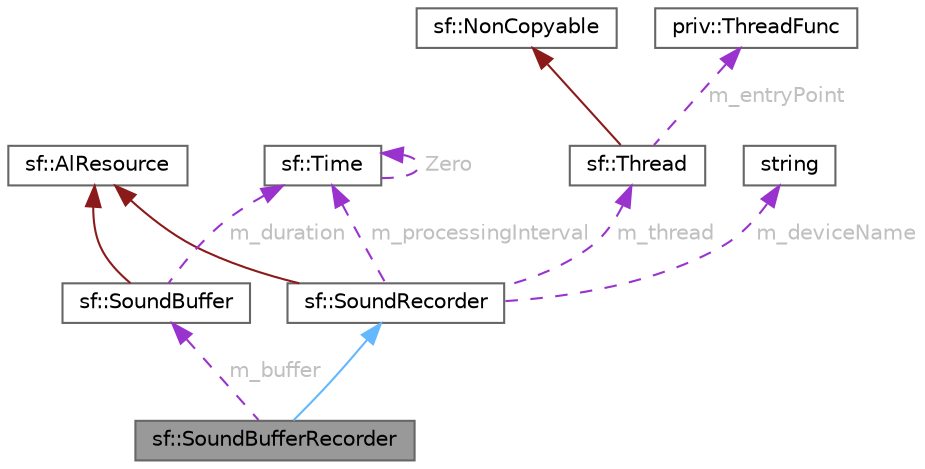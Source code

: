 digraph "sf::SoundBufferRecorder"
{
 // INTERACTIVE_SVG=YES
 // LATEX_PDF_SIZE
  bgcolor="transparent";
  edge [fontname=Helvetica,fontsize=10,labelfontname=Helvetica,labelfontsize=10];
  node [fontname=Helvetica,fontsize=10,shape=box,height=0.2,width=0.4];
  Node1 [id="Node000001",label="sf::SoundBufferRecorder",height=0.2,width=0.4,color="gray40", fillcolor="grey60", style="filled", fontcolor="black",tooltip="Specialized SoundRecorder which stores the captured audio data into a sound buffer."];
  Node2 -> Node1 [id="edge1_Node000001_Node000002",dir="back",color="steelblue1",style="solid",tooltip=" "];
  Node2 [id="Node000002",label="sf::SoundRecorder",height=0.2,width=0.4,color="gray40", fillcolor="white", style="filled",URL="$a01661.html",tooltip="Abstract base class for capturing sound data."];
  Node3 -> Node2 [id="edge2_Node000002_Node000003",dir="back",color="firebrick4",style="solid",tooltip=" "];
  Node3 [id="Node000003",label="sf::AlResource",height=0.2,width=0.4,color="gray40", fillcolor="white", style="filled",URL="$a01601.html",tooltip="Base class for classes that require an OpenAL context."];
  Node4 -> Node2 [id="edge3_Node000002_Node000004",dir="back",color="darkorchid3",style="dashed",tooltip=" ",label=" m_thread",fontcolor="grey" ];
  Node4 [id="Node000004",label="sf::Thread",height=0.2,width=0.4,color="gray40", fillcolor="white", style="filled",URL="$a01905.html",tooltip="Utility class to manipulate threads."];
  Node5 -> Node4 [id="edge4_Node000004_Node000005",dir="back",color="firebrick4",style="solid",tooltip=" "];
  Node5 [id="Node000005",label="sf::NonCopyable",height=0.2,width=0.4,color="gray40", fillcolor="white", style="filled",URL="$a01897.html",tooltip="Utility class that makes any derived class non-copyable."];
  Node6 -> Node4 [id="edge5_Node000004_Node000006",dir="back",color="darkorchid3",style="dashed",tooltip=" ",label=" m_entryPoint",fontcolor="grey" ];
  Node6 [id="Node000006",label="priv::ThreadFunc",height=0.2,width=0.4,color="gray40", fillcolor="white", style="filled",URL="$a01909.html",tooltip=" "];
  Node7 -> Node2 [id="edge6_Node000002_Node000007",dir="back",color="darkorchid3",style="dashed",tooltip=" ",label=" m_processingInterval",fontcolor="grey" ];
  Node7 [id="Node000007",label="sf::Time",height=0.2,width=0.4,color="gray40", fillcolor="white", style="filled",URL="$a01933.html",tooltip="Represents a time value."];
  Node7 -> Node7 [id="edge7_Node000007_Node000007",dir="back",color="darkorchid3",style="dashed",tooltip=" ",label=" Zero",fontcolor="grey" ];
  Node8 -> Node2 [id="edge8_Node000002_Node000008",dir="back",color="darkorchid3",style="dashed",tooltip=" ",label=" m_deviceName",fontcolor="grey" ];
  Node8 [id="Node000008",label="string",height=0.2,width=0.4,color="gray40", fillcolor="white", style="filled",tooltip=" "];
  Node9 -> Node1 [id="edge9_Node000001_Node000009",dir="back",color="darkorchid3",style="dashed",tooltip=" ",label=" m_buffer",fontcolor="grey" ];
  Node9 [id="Node000009",label="sf::SoundBuffer",height=0.2,width=0.4,color="gray40", fillcolor="white", style="filled",URL="$a01629.html",tooltip="Storage for audio samples defining a sound."];
  Node3 -> Node9 [id="edge10_Node000009_Node000003",dir="back",color="firebrick4",style="solid",tooltip=" "];
  Node7 -> Node9 [id="edge11_Node000009_Node000007",dir="back",color="darkorchid3",style="dashed",tooltip=" ",label=" m_duration",fontcolor="grey" ];
}
